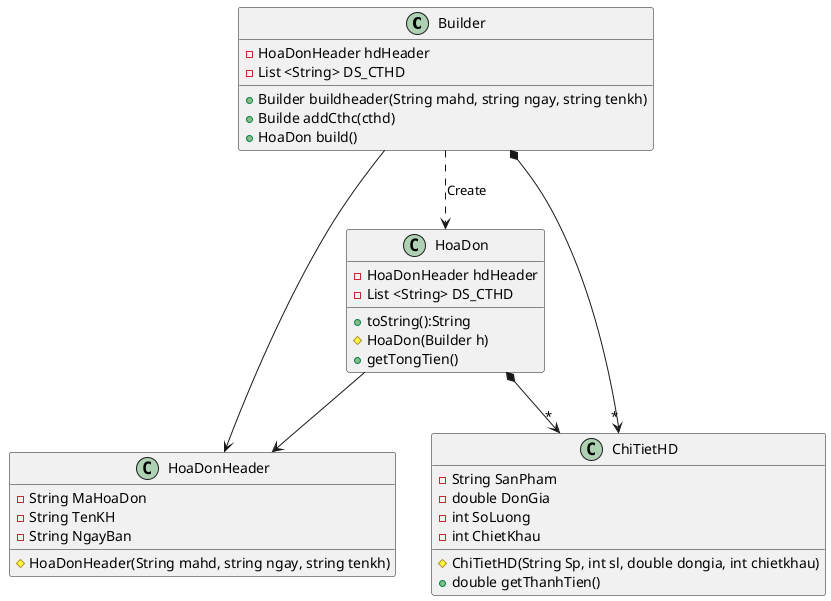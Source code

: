 @startuml
'https://plantuml.com/sequence-diagram

class Builder{
    - HoaDonHeader hdHeader
    - List <String> DS_CTHD
    + Builder buildheader(String mahd, string ngay, string tenkh)
    + Builde addCthc(cthd)
    + HoaDon build()
}

class HoaDon{
    - HoaDonHeader hdHeader
    - List <String> DS_CTHD
    + toString():String
    # HoaDon(Builder h)
    + getTongTien()
}

class HoaDonHeader{
    - String MaHoaDon
    - String TenKH
    - String NgayBan
    # HoaDonHeader(String mahd, string ngay, string tenkh)
}

class ChiTietHD{
    - String SanPham
    - double DonGia
    - int SoLuong
    - int ChietKhau
    #ChiTietHD(String Sp, int sl, double dongia, int chietkhau)
    +double getThanhTien()

}

Builder ..> HoaDon: Create
HoaDon --> HoaDonHeader
HoaDon *--> "*" ChiTietHD
Builder --> HoaDonHeader
Builder *--> "*" ChiTietHD

@enduml